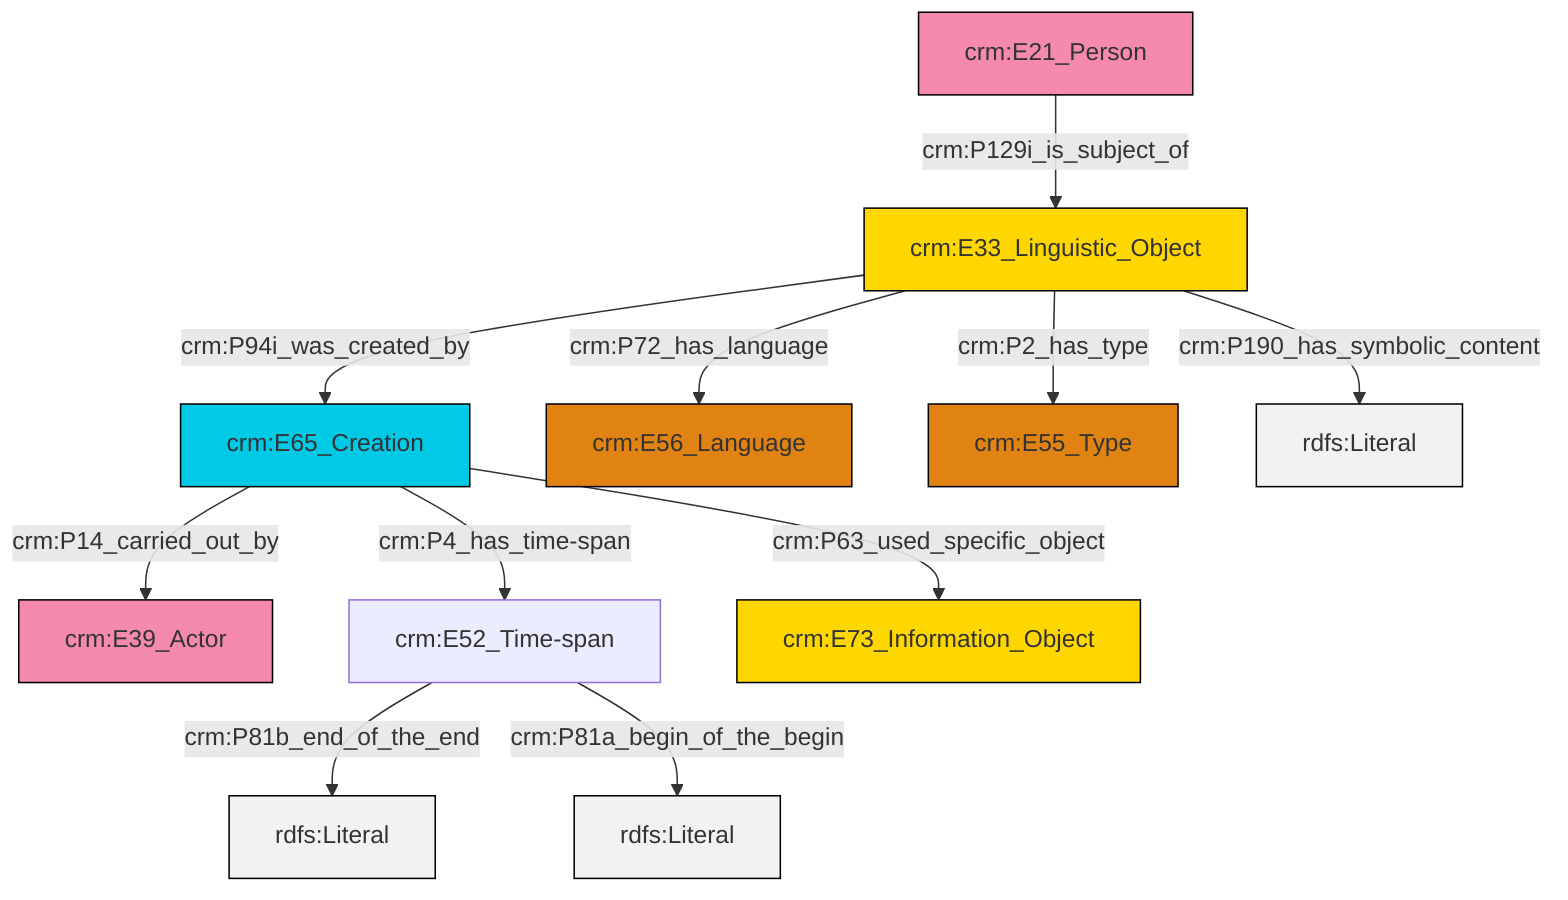 graph TD
classDef Literal fill:#f2f2f2,stroke:#000000;
classDef CRM_Entity fill:#FFFFFF,stroke:#000000;
classDef Temporal_Entity fill:#00C9E6, stroke:#000000;
classDef Type fill:#E18312, stroke:#000000;
classDef Time-Span fill:#2C9C91, stroke:#000000;
classDef Appellation fill:#FFEB7F, stroke:#000000;
classDef Place fill:#008836, stroke:#000000;
classDef Persistent_Item fill:#B266B2, stroke:#000000;
classDef Conceptual_Object fill:#FFD700, stroke:#000000;
classDef Physical_Thing fill:#D2B48C, stroke:#000000;
classDef Actor fill:#f58aad, stroke:#000000;
classDef PC_Classes fill:#4ce600, stroke:#000000;
classDef Multi fill:#cccccc,stroke:#000000;

2["crm:E52_Time-span"]:::Default -->|crm:P81b_end_of_the_end| 3[rdfs:Literal]:::Literal
6["crm:E65_Creation"]:::Temporal_Entity -->|crm:P4_has_time-span| 2["crm:E52_Time-span"]:::Default
10["crm:E33_Linguistic_Object"]:::Conceptual_Object -->|crm:P94i_was_created_by| 6["crm:E65_Creation"]:::Temporal_Entity
11["crm:E21_Person"]:::Actor -->|crm:P129i_is_subject_of| 10["crm:E33_Linguistic_Object"]:::Conceptual_Object
2["crm:E52_Time-span"]:::Default -->|crm:P81a_begin_of_the_begin| 14[rdfs:Literal]:::Literal
6["crm:E65_Creation"]:::Temporal_Entity -->|crm:P63_used_specific_object| 4["crm:E73_Information_Object"]:::Conceptual_Object
10["crm:E33_Linguistic_Object"]:::Conceptual_Object -->|crm:P190_has_symbolic_content| 18[rdfs:Literal]:::Literal
6["crm:E65_Creation"]:::Temporal_Entity -->|crm:P14_carried_out_by| 0["crm:E39_Actor"]:::Actor
10["crm:E33_Linguistic_Object"]:::Conceptual_Object -->|crm:P2_has_type| 12["crm:E55_Type"]:::Type
10["crm:E33_Linguistic_Object"]:::Conceptual_Object -->|crm:P72_has_language| 8["crm:E56_Language"]:::Type